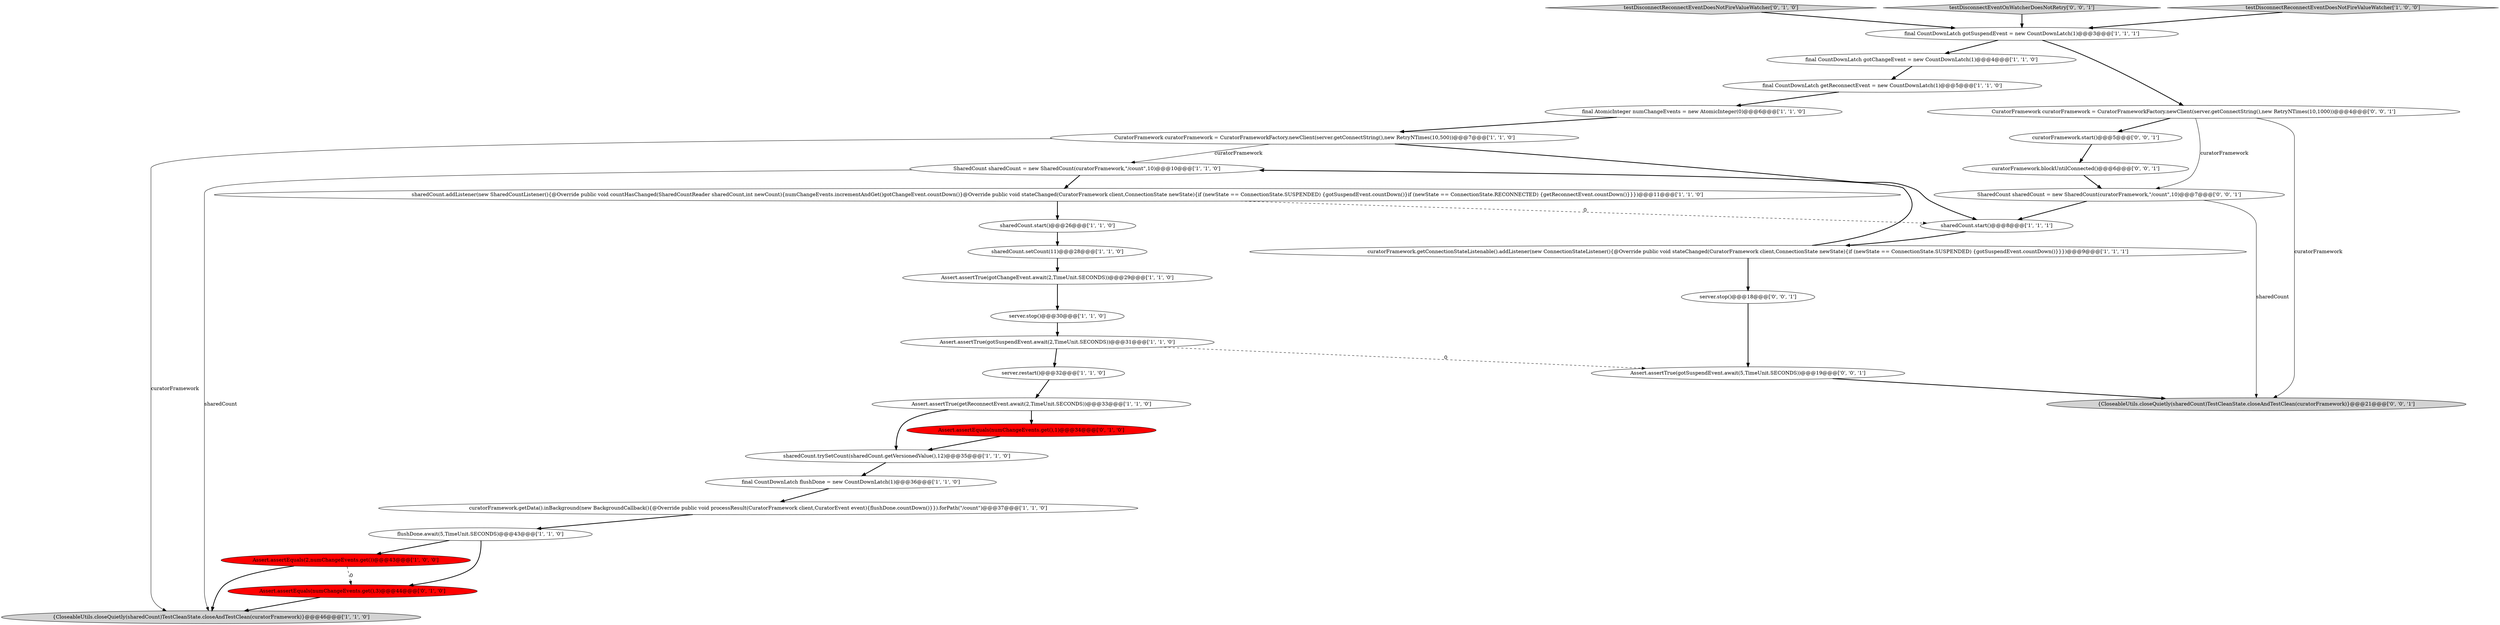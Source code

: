 digraph {
25 [style = filled, label = "testDisconnectReconnectEventDoesNotFireValueWatcher['0', '1', '0']", fillcolor = lightgray, shape = diamond image = "AAA0AAABBB2BBB"];
4 [style = filled, label = "sharedCount.start()@@@26@@@['1', '1', '0']", fillcolor = white, shape = ellipse image = "AAA0AAABBB1BBB"];
31 [style = filled, label = "SharedCount sharedCount = new SharedCount(curatorFramework,\"/count\",10)@@@7@@@['0', '0', '1']", fillcolor = white, shape = ellipse image = "AAA0AAABBB3BBB"];
21 [style = filled, label = "sharedCount.trySetCount(sharedCount.getVersionedValue(),12)@@@35@@@['1', '1', '0']", fillcolor = white, shape = ellipse image = "AAA0AAABBB1BBB"];
28 [style = filled, label = "server.stop()@@@18@@@['0', '0', '1']", fillcolor = white, shape = ellipse image = "AAA0AAABBB3BBB"];
16 [style = filled, label = "SharedCount sharedCount = new SharedCount(curatorFramework,\"/count\",10)@@@10@@@['1', '1', '0']", fillcolor = white, shape = ellipse image = "AAA0AAABBB1BBB"];
17 [style = filled, label = "final CountDownLatch flushDone = new CountDownLatch(1)@@@36@@@['1', '1', '0']", fillcolor = white, shape = ellipse image = "AAA0AAABBB1BBB"];
27 [style = filled, label = "curatorFramework.start()@@@5@@@['0', '0', '1']", fillcolor = white, shape = ellipse image = "AAA0AAABBB3BBB"];
12 [style = filled, label = "Assert.assertTrue(gotChangeEvent.await(2,TimeUnit.SECONDS))@@@29@@@['1', '1', '0']", fillcolor = white, shape = ellipse image = "AAA0AAABBB1BBB"];
1 [style = filled, label = "final AtomicInteger numChangeEvents = new AtomicInteger(0)@@@6@@@['1', '1', '0']", fillcolor = white, shape = ellipse image = "AAA0AAABBB1BBB"];
26 [style = filled, label = "{CloseableUtils.closeQuietly(sharedCount)TestCleanState.closeAndTestClean(curatorFramework)}@@@21@@@['0', '0', '1']", fillcolor = lightgray, shape = ellipse image = "AAA0AAABBB3BBB"];
23 [style = filled, label = "Assert.assertEquals(numChangeEvents.get(),1)@@@34@@@['0', '1', '0']", fillcolor = red, shape = ellipse image = "AAA1AAABBB2BBB"];
29 [style = filled, label = "testDisconnectEventOnWatcherDoesNotRetry['0', '0', '1']", fillcolor = lightgray, shape = diamond image = "AAA0AAABBB3BBB"];
18 [style = filled, label = "flushDone.await(5,TimeUnit.SECONDS)@@@43@@@['1', '1', '0']", fillcolor = white, shape = ellipse image = "AAA0AAABBB1BBB"];
6 [style = filled, label = "sharedCount.start()@@@8@@@['1', '1', '1']", fillcolor = white, shape = ellipse image = "AAA0AAABBB1BBB"];
10 [style = filled, label = "Assert.assertTrue(gotSuspendEvent.await(2,TimeUnit.SECONDS))@@@31@@@['1', '1', '0']", fillcolor = white, shape = ellipse image = "AAA0AAABBB1BBB"];
11 [style = filled, label = "final CountDownLatch gotSuspendEvent = new CountDownLatch(1)@@@3@@@['1', '1', '1']", fillcolor = white, shape = ellipse image = "AAA0AAABBB1BBB"];
2 [style = filled, label = "final CountDownLatch gotChangeEvent = new CountDownLatch(1)@@@4@@@['1', '1', '0']", fillcolor = white, shape = ellipse image = "AAA0AAABBB1BBB"];
13 [style = filled, label = "final CountDownLatch getReconnectEvent = new CountDownLatch(1)@@@5@@@['1', '1', '0']", fillcolor = white, shape = ellipse image = "AAA0AAABBB1BBB"];
0 [style = filled, label = "Assert.assertTrue(getReconnectEvent.await(2,TimeUnit.SECONDS))@@@33@@@['1', '1', '0']", fillcolor = white, shape = ellipse image = "AAA0AAABBB1BBB"];
5 [style = filled, label = "CuratorFramework curatorFramework = CuratorFrameworkFactory.newClient(server.getConnectString(),new RetryNTimes(10,500))@@@7@@@['1', '1', '0']", fillcolor = white, shape = ellipse image = "AAA0AAABBB1BBB"];
19 [style = filled, label = "sharedCount.setCount(11)@@@28@@@['1', '1', '0']", fillcolor = white, shape = ellipse image = "AAA0AAABBB1BBB"];
33 [style = filled, label = "Assert.assertTrue(gotSuspendEvent.await(5,TimeUnit.SECONDS))@@@19@@@['0', '0', '1']", fillcolor = white, shape = ellipse image = "AAA0AAABBB3BBB"];
8 [style = filled, label = "server.stop()@@@30@@@['1', '1', '0']", fillcolor = white, shape = ellipse image = "AAA0AAABBB1BBB"];
22 [style = filled, label = "testDisconnectReconnectEventDoesNotFireValueWatcher['1', '0', '0']", fillcolor = lightgray, shape = diamond image = "AAA0AAABBB1BBB"];
30 [style = filled, label = "curatorFramework.blockUntilConnected()@@@6@@@['0', '0', '1']", fillcolor = white, shape = ellipse image = "AAA0AAABBB3BBB"];
32 [style = filled, label = "CuratorFramework curatorFramework = CuratorFrameworkFactory.newClient(server.getConnectString(),new RetryNTimes(10,1000))@@@4@@@['0', '0', '1']", fillcolor = white, shape = ellipse image = "AAA0AAABBB3BBB"];
20 [style = filled, label = "curatorFramework.getData().inBackground(new BackgroundCallback(){@Override public void processResult(CuratorFramework client,CuratorEvent event){flushDone.countDown()}}).forPath(\"/count\")@@@37@@@['1', '1', '0']", fillcolor = white, shape = ellipse image = "AAA0AAABBB1BBB"];
9 [style = filled, label = "server.restart()@@@32@@@['1', '1', '0']", fillcolor = white, shape = ellipse image = "AAA0AAABBB1BBB"];
3 [style = filled, label = "curatorFramework.getConnectionStateListenable().addListener(new ConnectionStateListener(){@Override public void stateChanged(CuratorFramework client,ConnectionState newState){if (newState == ConnectionState.SUSPENDED) {gotSuspendEvent.countDown()}}})@@@9@@@['1', '1', '1']", fillcolor = white, shape = ellipse image = "AAA0AAABBB1BBB"];
24 [style = filled, label = "Assert.assertEquals(numChangeEvents.get(),3)@@@44@@@['0', '1', '0']", fillcolor = red, shape = ellipse image = "AAA1AAABBB2BBB"];
15 [style = filled, label = "Assert.assertEquals(2,numChangeEvents.get())@@@43@@@['1', '0', '0']", fillcolor = red, shape = ellipse image = "AAA1AAABBB1BBB"];
7 [style = filled, label = "{CloseableUtils.closeQuietly(sharedCount)TestCleanState.closeAndTestClean(curatorFramework)}@@@46@@@['1', '1', '0']", fillcolor = lightgray, shape = ellipse image = "AAA0AAABBB1BBB"];
14 [style = filled, label = "sharedCount.addListener(new SharedCountListener(){@Override public void countHasChanged(SharedCountReader sharedCount,int newCount){numChangeEvents.incrementAndGet()gotChangeEvent.countDown()}@Override public void stateChanged(CuratorFramework client,ConnectionState newState){if (newState == ConnectionState.SUSPENDED) {gotSuspendEvent.countDown()}if (newState == ConnectionState.RECONNECTED) {getReconnectEvent.countDown()}}})@@@11@@@['1', '1', '0']", fillcolor = white, shape = ellipse image = "AAA0AAABBB1BBB"];
1->5 [style = bold, label=""];
6->3 [style = bold, label=""];
8->10 [style = bold, label=""];
18->24 [style = bold, label=""];
14->6 [style = dashed, label="0"];
9->0 [style = bold, label=""];
15->7 [style = bold, label=""];
32->26 [style = solid, label="curatorFramework"];
19->12 [style = bold, label=""];
27->30 [style = bold, label=""];
15->24 [style = dashed, label="0"];
18->15 [style = bold, label=""];
4->19 [style = bold, label=""];
32->27 [style = bold, label=""];
10->33 [style = dashed, label="0"];
11->32 [style = bold, label=""];
0->21 [style = bold, label=""];
3->16 [style = bold, label=""];
5->16 [style = solid, label="curatorFramework"];
11->2 [style = bold, label=""];
13->1 [style = bold, label=""];
33->26 [style = bold, label=""];
2->13 [style = bold, label=""];
20->18 [style = bold, label=""];
16->7 [style = solid, label="sharedCount"];
3->28 [style = bold, label=""];
5->7 [style = solid, label="curatorFramework"];
14->4 [style = bold, label=""];
0->23 [style = bold, label=""];
5->6 [style = bold, label=""];
31->6 [style = bold, label=""];
23->21 [style = bold, label=""];
28->33 [style = bold, label=""];
25->11 [style = bold, label=""];
12->8 [style = bold, label=""];
30->31 [style = bold, label=""];
16->14 [style = bold, label=""];
10->9 [style = bold, label=""];
24->7 [style = bold, label=""];
21->17 [style = bold, label=""];
31->26 [style = solid, label="sharedCount"];
22->11 [style = bold, label=""];
29->11 [style = bold, label=""];
32->31 [style = solid, label="curatorFramework"];
17->20 [style = bold, label=""];
}
